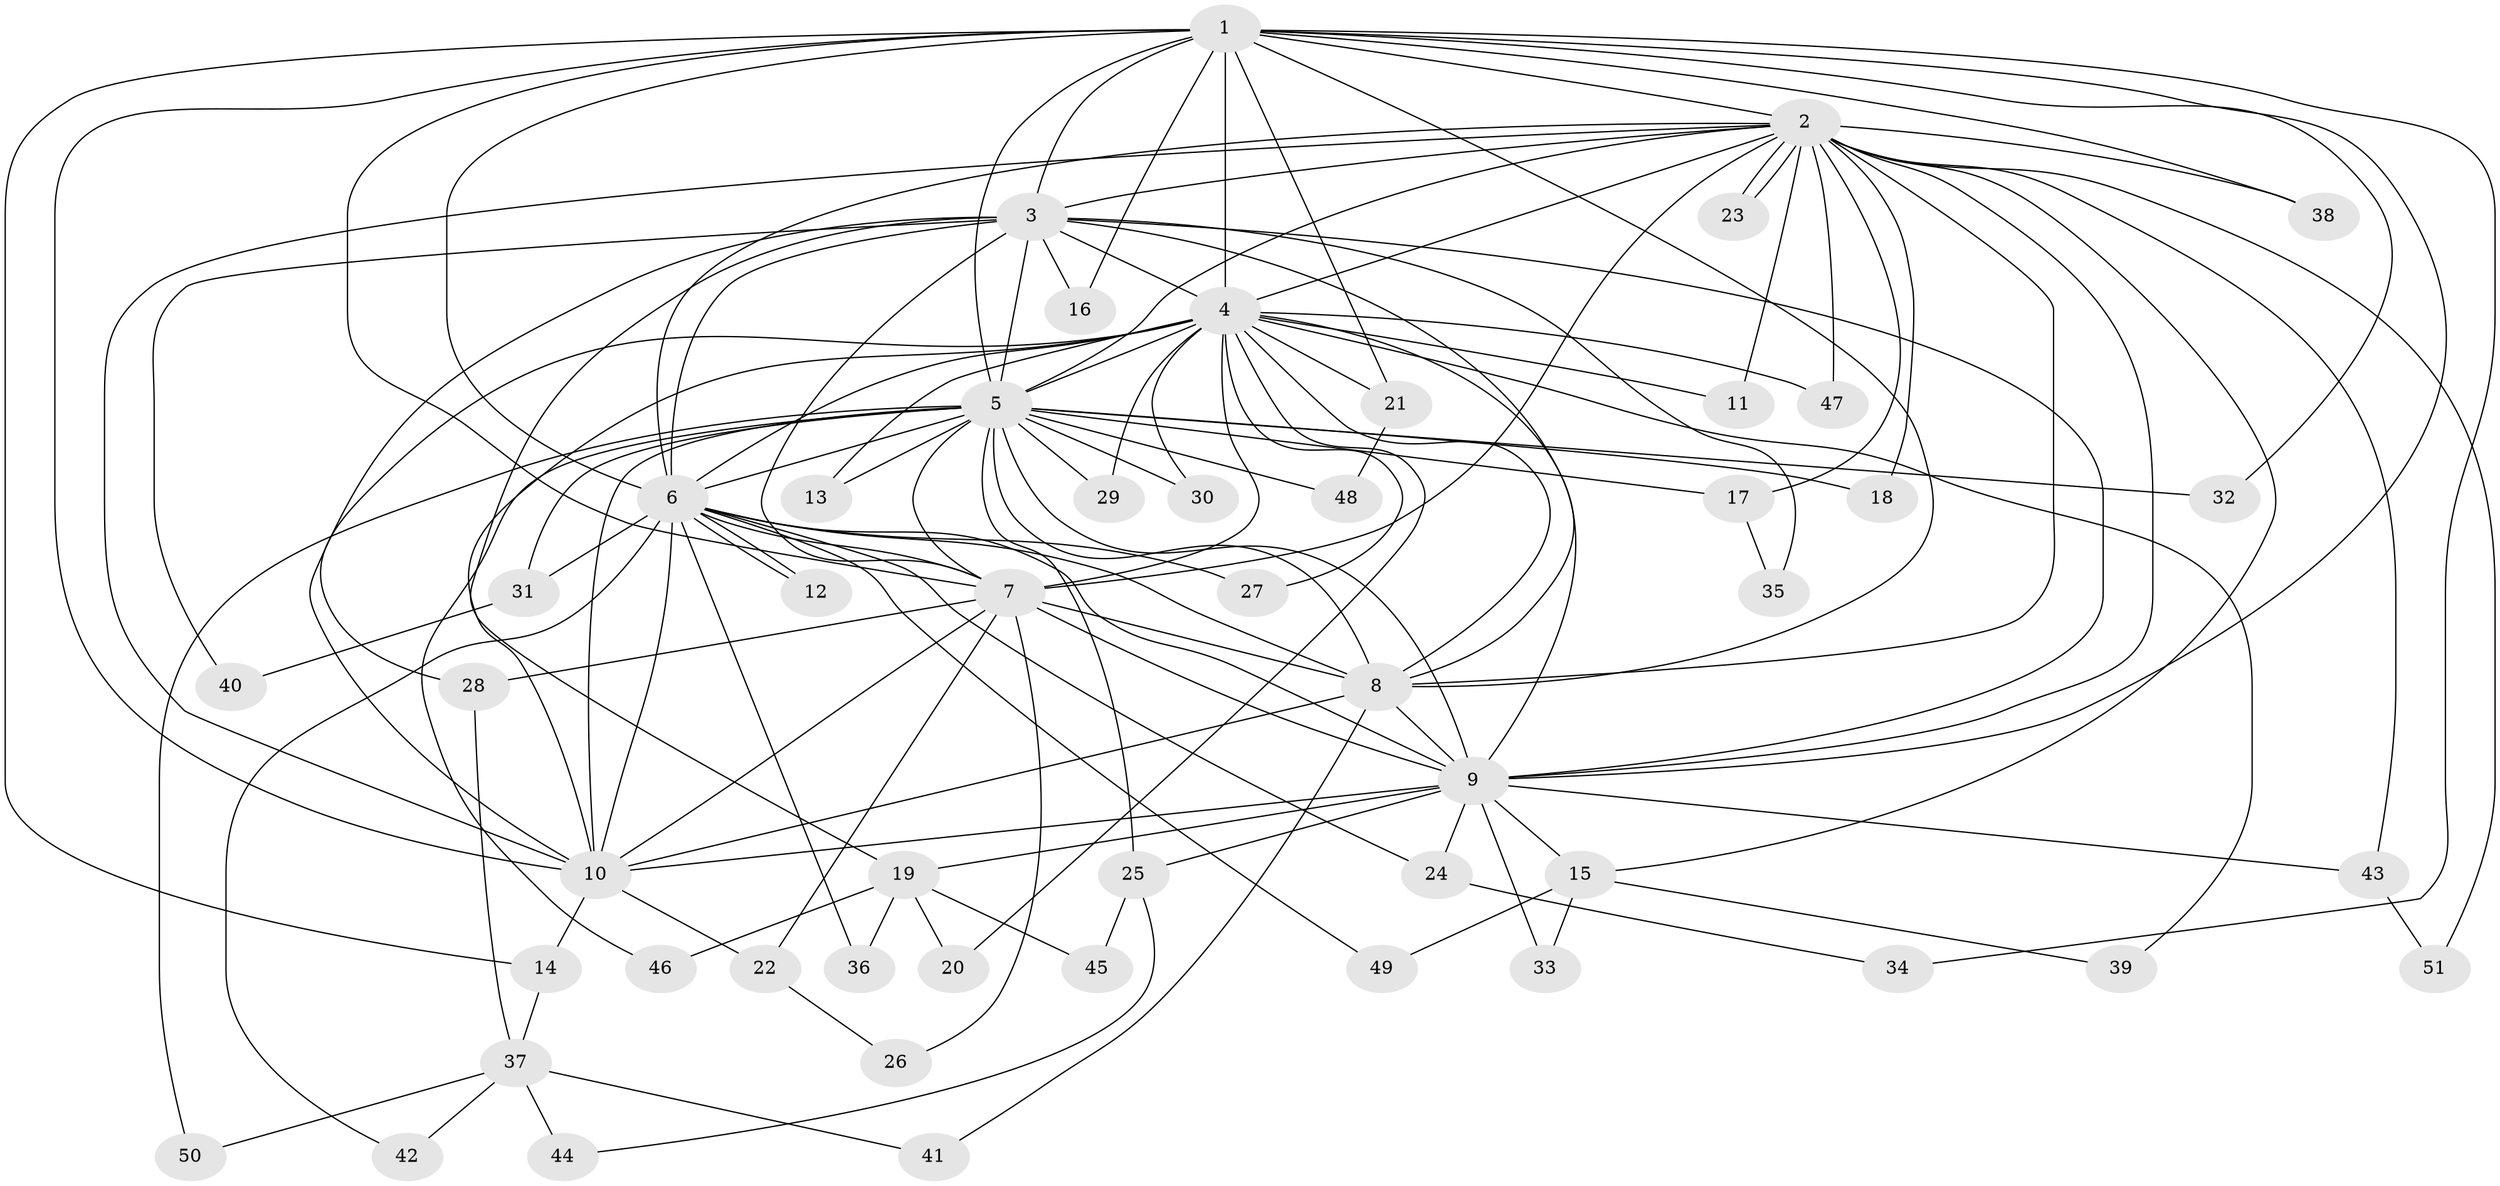 // coarse degree distribution, {12: 0.06666666666666667, 7: 0.06666666666666667, 11: 0.06666666666666667, 5: 0.13333333333333333, 2: 0.3333333333333333, 1: 0.2, 4: 0.06666666666666667, 3: 0.06666666666666667}
// Generated by graph-tools (version 1.1) at 2025/17/03/04/25 18:17:50]
// undirected, 51 vertices, 127 edges
graph export_dot {
graph [start="1"]
  node [color=gray90,style=filled];
  1;
  2;
  3;
  4;
  5;
  6;
  7;
  8;
  9;
  10;
  11;
  12;
  13;
  14;
  15;
  16;
  17;
  18;
  19;
  20;
  21;
  22;
  23;
  24;
  25;
  26;
  27;
  28;
  29;
  30;
  31;
  32;
  33;
  34;
  35;
  36;
  37;
  38;
  39;
  40;
  41;
  42;
  43;
  44;
  45;
  46;
  47;
  48;
  49;
  50;
  51;
  1 -- 2;
  1 -- 3;
  1 -- 4;
  1 -- 5;
  1 -- 6;
  1 -- 7;
  1 -- 8;
  1 -- 9;
  1 -- 10;
  1 -- 14;
  1 -- 16;
  1 -- 21;
  1 -- 32;
  1 -- 34;
  1 -- 38;
  2 -- 3;
  2 -- 4;
  2 -- 5;
  2 -- 6;
  2 -- 7;
  2 -- 8;
  2 -- 9;
  2 -- 10;
  2 -- 11;
  2 -- 15;
  2 -- 17;
  2 -- 18;
  2 -- 23;
  2 -- 23;
  2 -- 38;
  2 -- 43;
  2 -- 47;
  2 -- 51;
  3 -- 4;
  3 -- 5;
  3 -- 6;
  3 -- 7;
  3 -- 8;
  3 -- 9;
  3 -- 10;
  3 -- 16;
  3 -- 19;
  3 -- 35;
  3 -- 40;
  4 -- 5;
  4 -- 6;
  4 -- 7;
  4 -- 8;
  4 -- 9;
  4 -- 10;
  4 -- 11;
  4 -- 13;
  4 -- 20;
  4 -- 21;
  4 -- 27;
  4 -- 28;
  4 -- 29;
  4 -- 30;
  4 -- 39;
  4 -- 47;
  5 -- 6;
  5 -- 7;
  5 -- 8;
  5 -- 9;
  5 -- 10;
  5 -- 13;
  5 -- 17;
  5 -- 18;
  5 -- 25;
  5 -- 29;
  5 -- 30;
  5 -- 31;
  5 -- 32;
  5 -- 46;
  5 -- 48;
  5 -- 50;
  6 -- 7;
  6 -- 8;
  6 -- 9;
  6 -- 10;
  6 -- 12;
  6 -- 12;
  6 -- 24;
  6 -- 27;
  6 -- 31;
  6 -- 36;
  6 -- 42;
  6 -- 49;
  7 -- 8;
  7 -- 9;
  7 -- 10;
  7 -- 22;
  7 -- 26;
  7 -- 28;
  8 -- 9;
  8 -- 10;
  8 -- 41;
  9 -- 10;
  9 -- 15;
  9 -- 19;
  9 -- 24;
  9 -- 25;
  9 -- 33;
  9 -- 43;
  10 -- 14;
  10 -- 22;
  14 -- 37;
  15 -- 33;
  15 -- 39;
  15 -- 49;
  17 -- 35;
  19 -- 20;
  19 -- 36;
  19 -- 45;
  19 -- 46;
  21 -- 48;
  22 -- 26;
  24 -- 34;
  25 -- 44;
  25 -- 45;
  28 -- 37;
  31 -- 40;
  37 -- 41;
  37 -- 42;
  37 -- 44;
  37 -- 50;
  43 -- 51;
}
